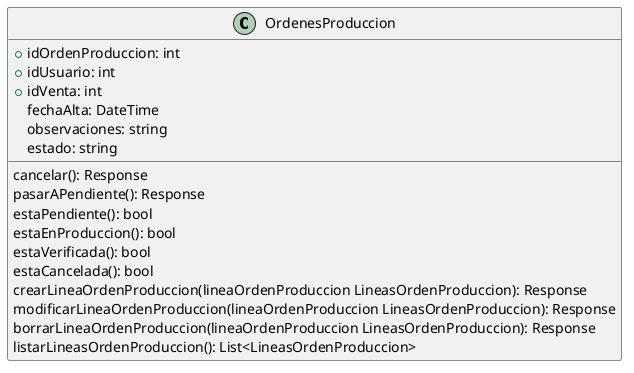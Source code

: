 @startuml OrdenesProduccion
class OrdenesProduccion{
    +idOrdenProduccion: int
    +idUsuario: int
    +idVenta: int
    fechaAlta: DateTime
    observaciones: string
    estado: string

    cancelar(): Response
    pasarAPendiente(): Response
    estaPendiente(): bool
    estaEnProduccion(): bool
    estaVerificada(): bool
    estaCancelada(): bool
    crearLineaOrdenProduccion(lineaOrdenProduccion LineasOrdenProduccion): Response
    modificarLineaOrdenProduccion(lineaOrdenProduccion LineasOrdenProduccion): Response
    borrarLineaOrdenProduccion(lineaOrdenProduccion LineasOrdenProduccion): Response
    listarLineasOrdenProduccion(): List<LineasOrdenProduccion>

}
@enduml